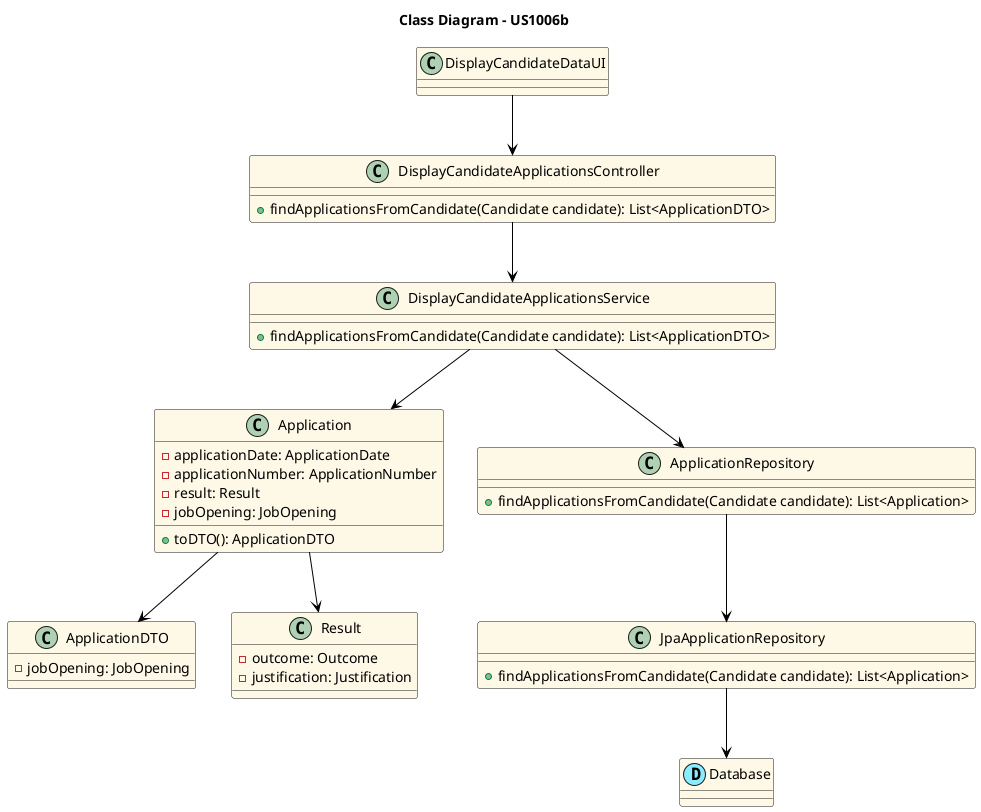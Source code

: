 @startuml

title Class Diagram - US1006b

skinparam class {
    skinparam classAttributeIconSize 0
    skinparam packageStyle rectangle
    skinparam shadowing false
    skinparam linetype polyline
    BackgroundColor #FEF9E7
    ArrowColor Black
}

class "DisplayCandidateDataUI" as UI {}

class "DisplayCandidateApplicationsController" as DisplayCandidateApplicationsController {
    +findApplicationsFromCandidate(Candidate candidate): List<ApplicationDTO>
}

class "DisplayCandidateApplicationsService" as DisplayCandidateApplicationsService {
    +findApplicationsFromCandidate(Candidate candidate): List<ApplicationDTO>
}

class "Application" as Application {
    -applicationDate: ApplicationDate
    -applicationNumber: ApplicationNumber
    -result: Result
    -jobOpening: JobOpening
    +toDTO(): ApplicationDTO
}

class "ApplicationDTO" as ApplicationDTO {
    -jobOpening: JobOpening
}

class "ApplicationRepository" as ApplicationRepository {
    +findApplicationsFromCandidate(Candidate candidate): List<Application>
}

class "JpaApplicationRepository" as JpaApplicationRepository {
    +findApplicationsFromCandidate(Candidate candidate): List<Application>
}

class "Database" as DB <<(D, #8BEBFF)>> {
}

class "Result" as Result {
    -outcome: Outcome
    -justification: Justification
}

UI --> DisplayCandidateApplicationsController
DisplayCandidateApplicationsController --> DisplayCandidateApplicationsService
DisplayCandidateApplicationsService --> ApplicationRepository
DisplayCandidateApplicationsService --> Application
ApplicationRepository --> JpaApplicationRepository
JpaApplicationRepository --> DB
Application --> ApplicationDTO
Application --> Result

@enduml